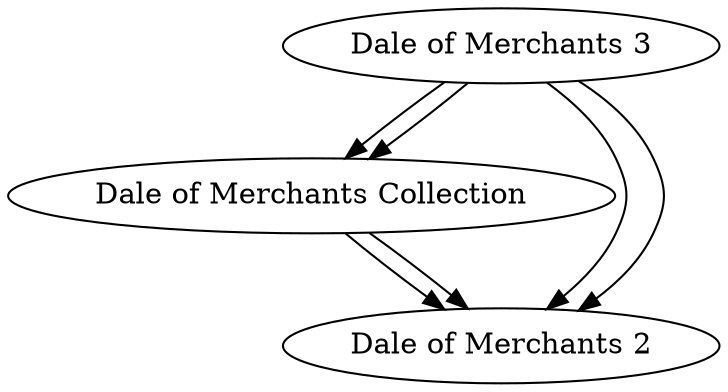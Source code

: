 digraph G {
"Dale of Merchants Collection" -> "Dale of Merchants 2" ["weight"=0.407957228805656]
"Dale of Merchants Collection" -> "Dale of Merchants 2" ["weight"=0.407957228805656]
"Dale of Merchants 3" -> "Dale of Merchants 2" ["weight"=0.474002749803726]
"Dale of Merchants 3" -> "Dale of Merchants 2" ["weight"=0.474002749803726]
"Dale of Merchants 3" -> "Dale of Merchants Collection" ["weight"=0.529586943946194]
"Dale of Merchants 3" -> "Dale of Merchants Collection" ["weight"=0.529586943946194]
"Dale of Merchants 2" ["label"="Dale of Merchants 2" "id"=191597 "l"="-4.071974279571951,-2.096735074449388" "size"="2525" "rating"="7.28889" "complexity"="2.0714" "min_players"="2" "max_players"="4" "min_players_rec"="2" "max_players_rec"="4" "min_players_best"="2" "max_players_best"="3" "min_time"="30" "max_time"="30" "category"="1089,1002,1010,1120" "mechanic"="2664,2072,2040,2041,2004,2686,2019" "bayes_rating"="6.43731"]
"Dale of Merchants Collection" ["label"="Dale of Merchants Collection" "id"=251551 "l"="1.9373628681628452,-1.5284290759101888" "size"="1237" "rating"="7.79273" "complexity"="2.2941" "min_players"="2" "max_players"="4" "min_players_rec"="2" "max_players_rec"="4" "min_players_best"="2" "max_players_best"="3" "min_time"="20" "max_time"="60" "category"="1089,1002,1010" "mechanic"="2664,2072,2040,2041,2004,2686,2019,2015" "bayes_rating"="6.30946"]
"Dale of Merchants 3" ["label"="Dale of Merchants 3" "id"=299452 "l"="-0.6660853141574705,-6.267077770087302" "size"="784" "rating"="7.65794" "complexity"="2.1429" "min_players"="2" "max_players"="4" "min_players_rec"="2" "max_players_rec"="4" "min_players_best"="2" "max_players_best"="4" "min_time"="20" "max_time"="40" "category"="1089,1002,1010" "mechanic"="2664,2072,2040,2041,2004,2686,2019" "bayes_rating"="6.06718"]
}